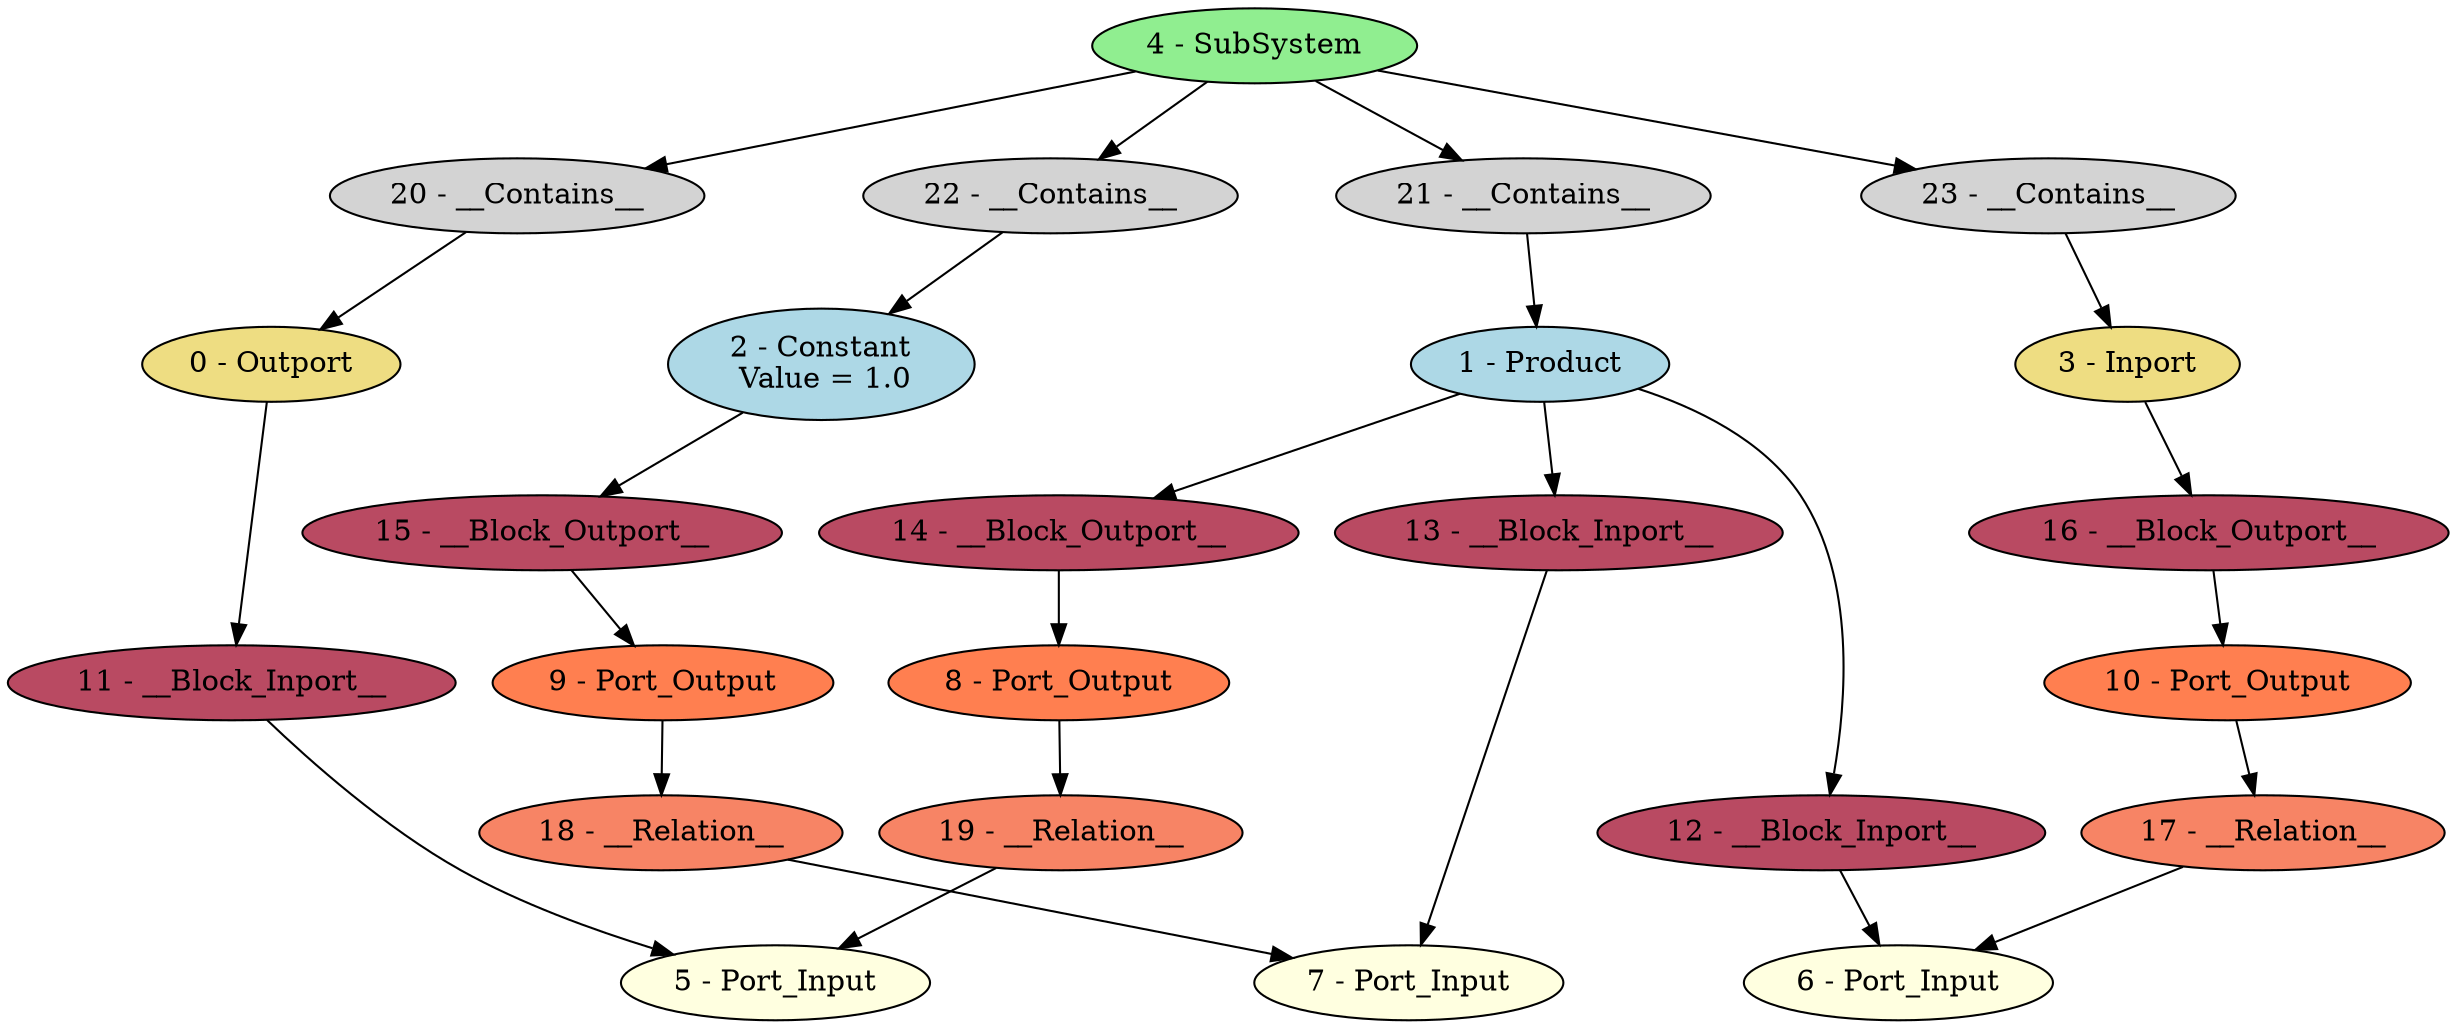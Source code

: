 digraph HFlattModel_opt {
"0 - Outport" [style=filled, fillcolor=lightgoldenrod];
"1 - Product" [style=filled, fillcolor=lightblue];
"2 - Constant\n Value = 1.0" [style=filled, fillcolor=lightblue];
"3 - Inport" [style=filled, fillcolor=lightgoldenrod];
"4 - SubSystem" [style=filled, fillcolor=lightgreen];
"5 - Port_Input" [style=filled, fillcolor=lightyellow];
"6 - Port_Input" [style=filled, fillcolor=lightyellow];
"7 - Port_Input" [style=filled, fillcolor=lightyellow];
"8 - Port_Output" [style=filled, fillcolor=coral];
"9 - Port_Output" [style=filled, fillcolor=coral];
"10 - Port_Output" [style=filled, fillcolor=coral];
"11 - __Block_Inport__" [style=filled, fillcolor="#b94a62"];
"12 - __Block_Inport__" [style=filled, fillcolor="#b94a62"];
"13 - __Block_Inport__" [style=filled, fillcolor="#b94a62"];
"14 - __Block_Outport__" [style=filled, fillcolor="#b94a62"];
"15 - __Block_Outport__" [style=filled, fillcolor="#b94a62"];
"16 - __Block_Outport__" [style=filled, fillcolor="#b94a62"];
"17 - __Relation__" [style=filled, fillcolor="#f78465"];
"18 - __Relation__" [style=filled, fillcolor="#f78465"];
"19 - __Relation__" [style=filled, fillcolor="#f78465"];
"20 - __Contains__" [style=filled, fillcolor=lightgray];
"21 - __Contains__" [style=filled, fillcolor=lightgray];
"22 - __Contains__" [style=filled, fillcolor=lightgray];
"23 - __Contains__" [style=filled, fillcolor=lightgray];
"1 - Product" -> "14 - __Block_Outport__";
"2 - Constant\n Value = 1.0" -> "15 - __Block_Outport__";
"3 - Inport" -> "16 - __Block_Outport__";
"4 - SubSystem" -> "23 - __Contains__";
"4 - SubSystem" -> "22 - __Contains__";
"4 - SubSystem" -> "21 - __Contains__";
"4 - SubSystem" -> "20 - __Contains__";
"11 - __Block_Inport__" -> "5 - Port_Input";
"12 - __Block_Inport__" -> "6 - Port_Input";
"13 - __Block_Inport__" -> "7 - Port_Input";
"8 - Port_Output" -> "19 - __Relation__";
"9 - Port_Output" -> "18 - __Relation__";
"10 - Port_Output" -> "17 - __Relation__";
"0 - Outport" -> "11 - __Block_Inport__";
"1 - Product" -> "12 - __Block_Inport__";
"1 - Product" -> "13 - __Block_Inport__";
"14 - __Block_Outport__" -> "8 - Port_Output";
"15 - __Block_Outport__" -> "9 - Port_Output";
"16 - __Block_Outport__" -> "10 - Port_Output";
"17 - __Relation__" -> "6 - Port_Input";
"18 - __Relation__" -> "7 - Port_Input";
"19 - __Relation__" -> "5 - Port_Input";
"20 - __Contains__" -> "0 - Outport";
"21 - __Contains__" -> "1 - Product";
"22 - __Contains__" -> "2 - Constant\n Value = 1.0";
"23 - __Contains__" -> "3 - Inport";
}
